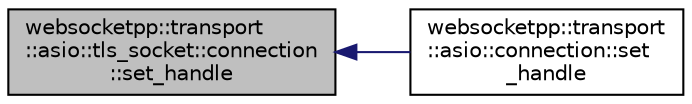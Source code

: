 digraph "websocketpp::transport::asio::tls_socket::connection::set_handle"
{
  edge [fontname="Helvetica",fontsize="10",labelfontname="Helvetica",labelfontsize="10"];
  node [fontname="Helvetica",fontsize="10",shape=record];
  rankdir="LR";
  Node40 [label="websocketpp::transport\l::asio::tls_socket::connection\l::set_handle",height=0.2,width=0.4,color="black", fillcolor="grey75", style="filled", fontcolor="black"];
  Node40 -> Node41 [dir="back",color="midnightblue",fontsize="10",style="solid",fontname="Helvetica"];
  Node41 [label="websocketpp::transport\l::asio::connection::set\l_handle",height=0.2,width=0.4,color="black", fillcolor="white", style="filled",URL="$classwebsocketpp_1_1transport_1_1asio_1_1connection.html#ac6dae6a18678187b7da35f5b064c9ddd",tooltip="Set Connection Handle. "];
}
